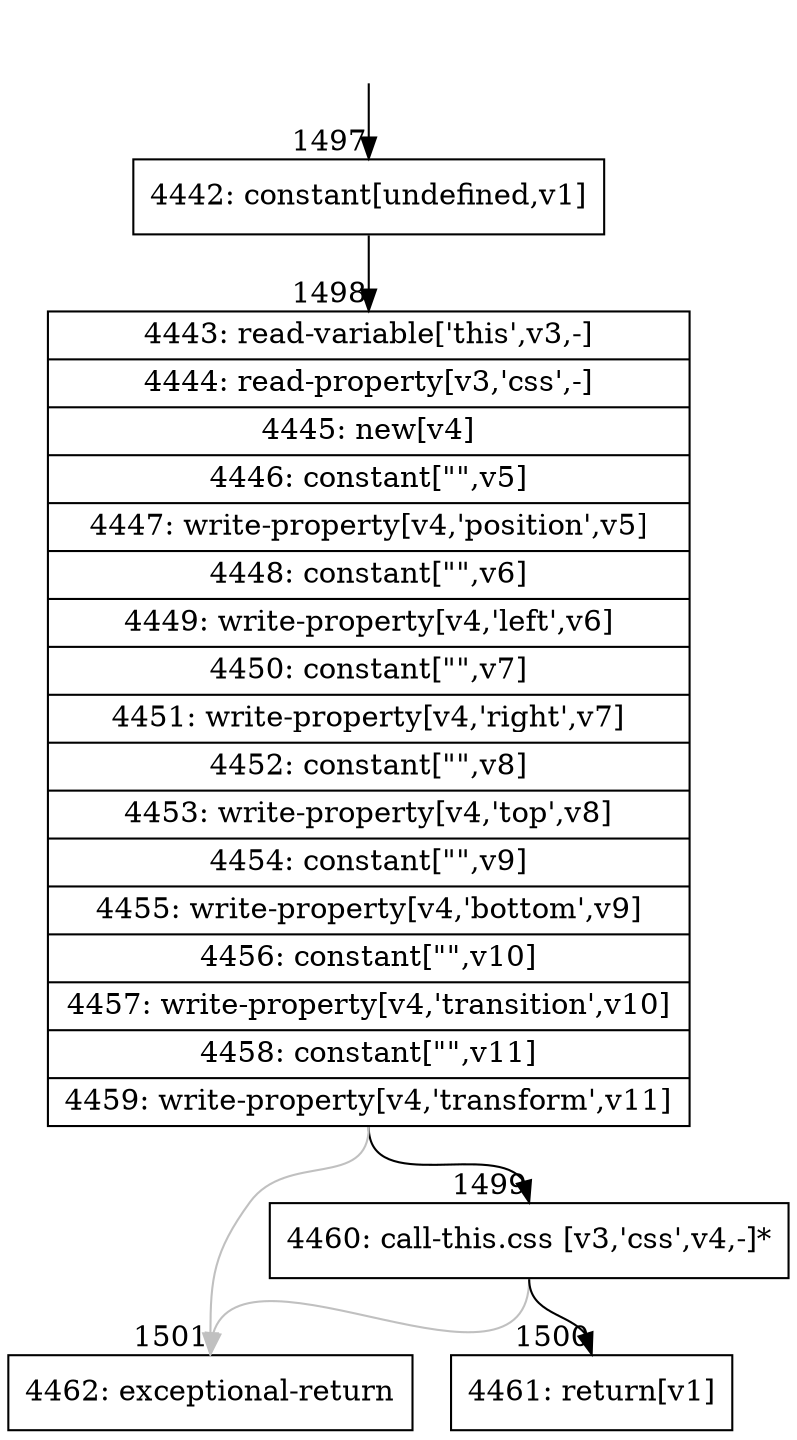digraph {
rankdir="TD"
BB_entry137[shape=none,label=""];
BB_entry137 -> BB1497 [tailport=s, headport=n, headlabel="    1497"]
BB1497 [shape=record label="{4442: constant[undefined,v1]}" ] 
BB1497 -> BB1498 [tailport=s, headport=n, headlabel="      1498"]
BB1498 [shape=record label="{4443: read-variable['this',v3,-]|4444: read-property[v3,'css',-]|4445: new[v4]|4446: constant[\"\",v5]|4447: write-property[v4,'position',v5]|4448: constant[\"\",v6]|4449: write-property[v4,'left',v6]|4450: constant[\"\",v7]|4451: write-property[v4,'right',v7]|4452: constant[\"\",v8]|4453: write-property[v4,'top',v8]|4454: constant[\"\",v9]|4455: write-property[v4,'bottom',v9]|4456: constant[\"\",v10]|4457: write-property[v4,'transition',v10]|4458: constant[\"\",v11]|4459: write-property[v4,'transform',v11]}" ] 
BB1498 -> BB1499 [tailport=s, headport=n, headlabel="      1499"]
BB1498 -> BB1501 [tailport=s, headport=n, color=gray, headlabel="      1501"]
BB1499 [shape=record label="{4460: call-this.css [v3,'css',v4,-]*}" ] 
BB1499 -> BB1500 [tailport=s, headport=n, headlabel="      1500"]
BB1499 -> BB1501 [tailport=s, headport=n, color=gray]
BB1500 [shape=record label="{4461: return[v1]}" ] 
BB1501 [shape=record label="{4462: exceptional-return}" ] 
//#$~ 2053
}
